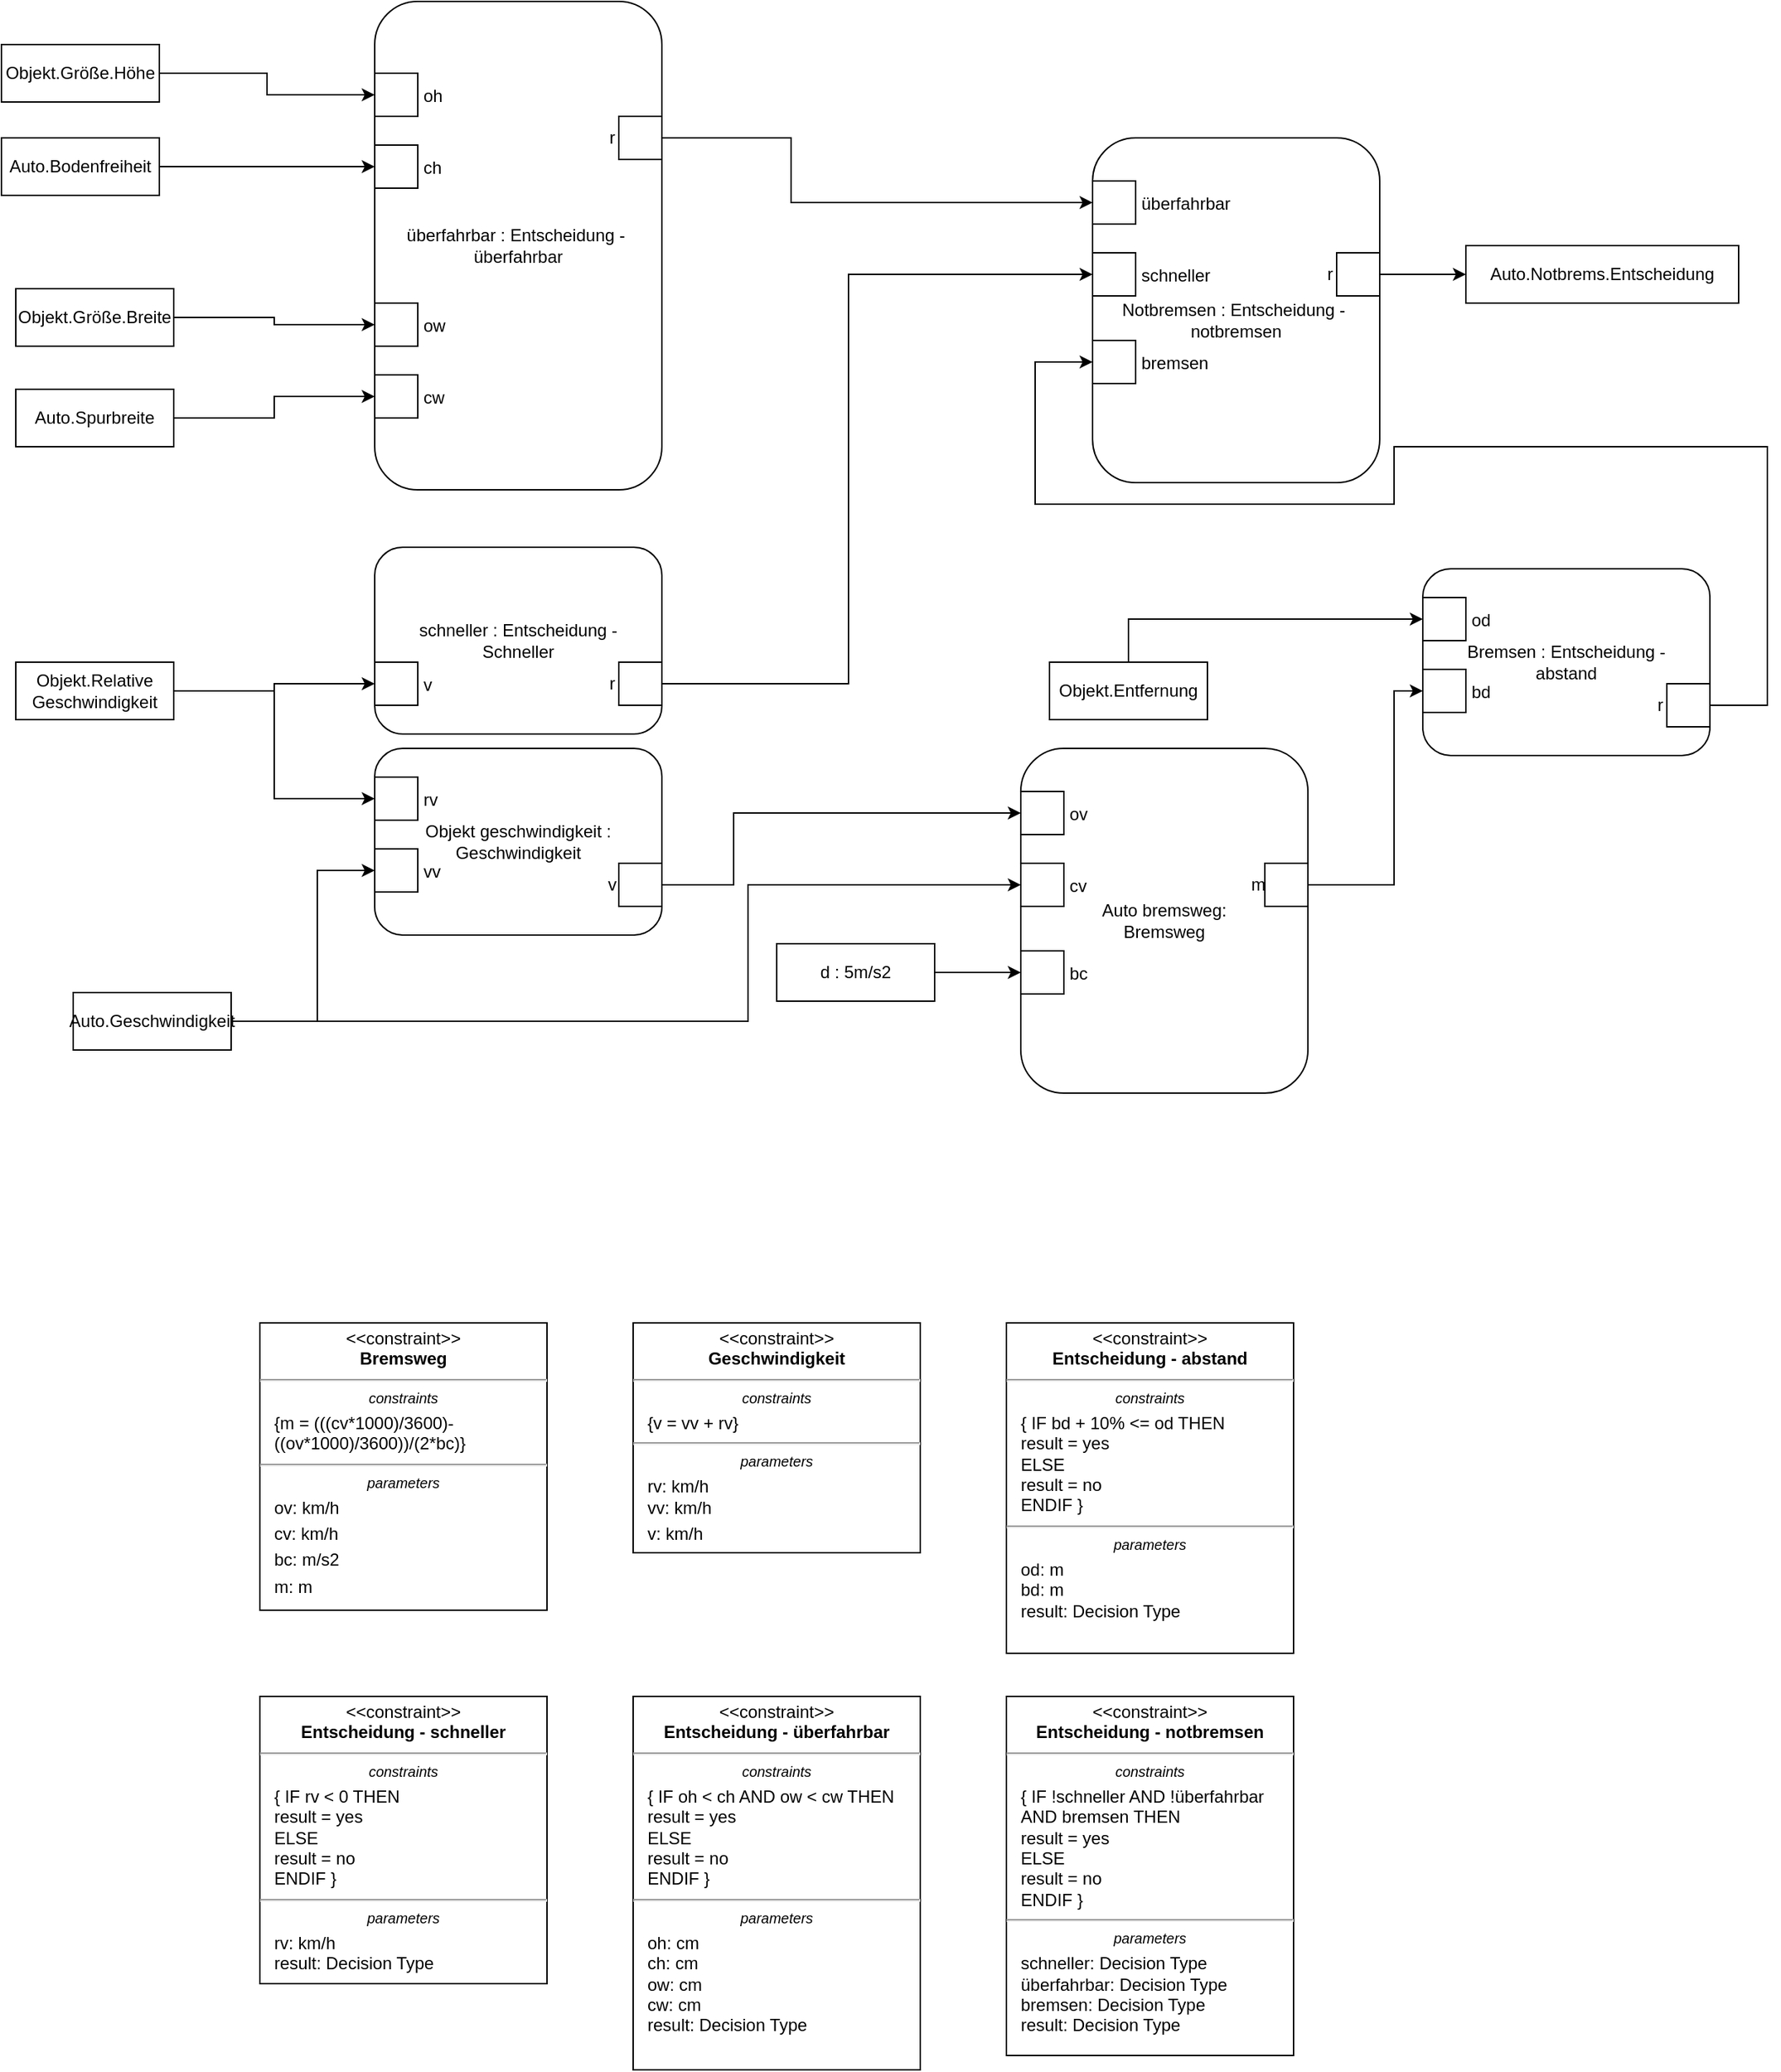 <mxfile version="22.1.7" type="device">
  <diagram name="Page-1" id="929967ad-93f9-6ef4-fab6-5d389245f69c">
    <mxGraphModel dx="1506" dy="973" grid="1" gridSize="10" guides="1" tooltips="1" connect="1" arrows="1" fold="1" page="1" pageScale="1.5" pageWidth="1169" pageHeight="826" background="none" math="0" shadow="0">
      <root>
        <mxCell id="0" style=";html=1;" />
        <mxCell id="1" style=";html=1;" parent="0" />
        <mxCell id="T8QVeg7aDXr-v9vp2et7-98" style="edgeStyle=orthogonalEdgeStyle;rounded=0;orthogonalLoop=1;jettySize=auto;html=1;" edge="1" parent="1" source="T8QVeg7aDXr-v9vp2et7-7" target="T8QVeg7aDXr-v9vp2et7-93">
          <mxGeometry relative="1" as="geometry">
            <Array as="points">
              <mxPoint x="1035" y="780" />
            </Array>
          </mxGeometry>
        </mxCell>
        <mxCell id="T8QVeg7aDXr-v9vp2et7-7" value="Objekt.Entfernung" style="rounded=0;whiteSpace=wrap;html=1;" vertex="1" parent="1">
          <mxGeometry x="980" y="810" width="110" height="40" as="geometry" />
        </mxCell>
        <mxCell id="T8QVeg7aDXr-v9vp2et7-55" style="edgeStyle=orthogonalEdgeStyle;rounded=0;orthogonalLoop=1;jettySize=auto;html=1;" edge="1" parent="1" source="T8QVeg7aDXr-v9vp2et7-8" target="T8QVeg7aDXr-v9vp2et7-47">
          <mxGeometry relative="1" as="geometry" />
        </mxCell>
        <mxCell id="T8QVeg7aDXr-v9vp2et7-8" value="Objekt.Größe.Höhe" style="rounded=0;whiteSpace=wrap;html=1;" vertex="1" parent="1">
          <mxGeometry x="250" y="380" width="110" height="40" as="geometry" />
        </mxCell>
        <mxCell id="T8QVeg7aDXr-v9vp2et7-63" style="edgeStyle=orthogonalEdgeStyle;rounded=0;orthogonalLoop=1;jettySize=auto;html=1;" edge="1" parent="1" source="T8QVeg7aDXr-v9vp2et7-9" target="T8QVeg7aDXr-v9vp2et7-60">
          <mxGeometry relative="1" as="geometry" />
        </mxCell>
        <mxCell id="T8QVeg7aDXr-v9vp2et7-120" style="edgeStyle=orthogonalEdgeStyle;rounded=0;orthogonalLoop=1;jettySize=auto;html=1;entryX=0;entryY=0.5;entryDx=0;entryDy=0;" edge="1" parent="1" source="T8QVeg7aDXr-v9vp2et7-9" target="T8QVeg7aDXr-v9vp2et7-66">
          <mxGeometry relative="1" as="geometry" />
        </mxCell>
        <mxCell id="T8QVeg7aDXr-v9vp2et7-9" value="Objekt.Relative&lt;br&gt;Geschwindigkeit" style="rounded=0;whiteSpace=wrap;html=1;" vertex="1" parent="1">
          <mxGeometry x="260" y="810" width="110" height="40" as="geometry" />
        </mxCell>
        <mxCell id="T8QVeg7aDXr-v9vp2et7-35" value="" style="group" vertex="1" connectable="0" parent="1">
          <mxGeometry x="960" y="870" width="200" height="240" as="geometry" />
        </mxCell>
        <mxCell id="T8QVeg7aDXr-v9vp2et7-36" value="Auto bremsweg:&lt;br&gt;Bremsweg" style="rounded=1;whiteSpace=wrap;html=1;" vertex="1" parent="T8QVeg7aDXr-v9vp2et7-35">
          <mxGeometry width="200" height="240" as="geometry" />
        </mxCell>
        <mxCell id="T8QVeg7aDXr-v9vp2et7-37" value="ov" style="fontStyle=0;labelPosition=right;verticalLabelPosition=middle;align=left;verticalAlign=middle;spacingLeft=2;" vertex="1" parent="T8QVeg7aDXr-v9vp2et7-35">
          <mxGeometry y="30" width="30" height="30" as="geometry" />
        </mxCell>
        <mxCell id="T8QVeg7aDXr-v9vp2et7-38" value="" style="fontStyle=0;labelPosition=right;verticalLabelPosition=middle;align=left;verticalAlign=middle;spacingLeft=2;flipH=0;flipV=1;direction=east;rotation=0;" vertex="1" parent="T8QVeg7aDXr-v9vp2et7-35">
          <mxGeometry x="170" y="80" width="30" height="30" as="geometry" />
        </mxCell>
        <mxCell id="T8QVeg7aDXr-v9vp2et7-39" value="m" style="text;html=1;align=center;verticalAlign=middle;resizable=0;points=[];autosize=1;strokeColor=none;fillColor=none;" vertex="1" parent="T8QVeg7aDXr-v9vp2et7-35">
          <mxGeometry x="150" y="80" width="30" height="30" as="geometry" />
        </mxCell>
        <mxCell id="T8QVeg7aDXr-v9vp2et7-83" value="cv" style="fontStyle=0;labelPosition=right;verticalLabelPosition=middle;align=left;verticalAlign=middle;spacingLeft=2;" vertex="1" parent="T8QVeg7aDXr-v9vp2et7-35">
          <mxGeometry y="80" width="30" height="30" as="geometry" />
        </mxCell>
        <mxCell id="T8QVeg7aDXr-v9vp2et7-86" value="bc" style="fontStyle=0;labelPosition=right;verticalLabelPosition=middle;align=left;verticalAlign=middle;spacingLeft=2;" vertex="1" parent="T8QVeg7aDXr-v9vp2et7-35">
          <mxGeometry y="141" width="30" height="30" as="geometry" />
        </mxCell>
        <mxCell id="T8QVeg7aDXr-v9vp2et7-56" style="edgeStyle=orthogonalEdgeStyle;rounded=0;orthogonalLoop=1;jettySize=auto;html=1;" edge="1" parent="1" source="T8QVeg7aDXr-v9vp2et7-42" target="T8QVeg7aDXr-v9vp2et7-51">
          <mxGeometry relative="1" as="geometry" />
        </mxCell>
        <mxCell id="T8QVeg7aDXr-v9vp2et7-42" value="Objekt.Größe.Breite" style="rounded=0;whiteSpace=wrap;html=1;" vertex="1" parent="1">
          <mxGeometry x="260" y="550" width="110" height="40" as="geometry" />
        </mxCell>
        <mxCell id="T8QVeg7aDXr-v9vp2et7-53" style="edgeStyle=orthogonalEdgeStyle;rounded=0;orthogonalLoop=1;jettySize=auto;html=1;" edge="1" parent="1" source="T8QVeg7aDXr-v9vp2et7-43" target="T8QVeg7aDXr-v9vp2et7-50">
          <mxGeometry relative="1" as="geometry">
            <Array as="points">
              <mxPoint x="410" y="465" />
              <mxPoint x="410" y="465" />
            </Array>
          </mxGeometry>
        </mxCell>
        <mxCell id="T8QVeg7aDXr-v9vp2et7-43" value="Auto.Bodenfreiheit" style="rounded=0;whiteSpace=wrap;html=1;" vertex="1" parent="1">
          <mxGeometry x="250" y="445" width="110" height="40" as="geometry" />
        </mxCell>
        <mxCell id="T8QVeg7aDXr-v9vp2et7-57" style="edgeStyle=orthogonalEdgeStyle;rounded=0;orthogonalLoop=1;jettySize=auto;html=1;" edge="1" parent="1" source="T8QVeg7aDXr-v9vp2et7-44" target="T8QVeg7aDXr-v9vp2et7-52">
          <mxGeometry relative="1" as="geometry" />
        </mxCell>
        <mxCell id="T8QVeg7aDXr-v9vp2et7-44" value="Auto.Spurbreite" style="rounded=0;whiteSpace=wrap;html=1;" vertex="1" parent="1">
          <mxGeometry x="260" y="620" width="110" height="40" as="geometry" />
        </mxCell>
        <mxCell id="T8QVeg7aDXr-v9vp2et7-45" value="" style="group" vertex="1" connectable="0" parent="1">
          <mxGeometry x="510" y="350" width="200" height="340" as="geometry" />
        </mxCell>
        <mxCell id="T8QVeg7aDXr-v9vp2et7-46" value="überfahrbar : Entscheidung -&amp;nbsp;&lt;br&gt;überfahrbar" style="rounded=1;whiteSpace=wrap;html=1;" vertex="1" parent="T8QVeg7aDXr-v9vp2et7-45">
          <mxGeometry width="200" height="340" as="geometry" />
        </mxCell>
        <mxCell id="T8QVeg7aDXr-v9vp2et7-47" value="oh" style="fontStyle=0;labelPosition=right;verticalLabelPosition=middle;align=left;verticalAlign=middle;spacingLeft=2;" vertex="1" parent="T8QVeg7aDXr-v9vp2et7-45">
          <mxGeometry y="50" width="30" height="30" as="geometry" />
        </mxCell>
        <mxCell id="T8QVeg7aDXr-v9vp2et7-48" value="" style="fontStyle=0;labelPosition=right;verticalLabelPosition=middle;align=left;verticalAlign=middle;spacingLeft=2;flipH=0;flipV=1;direction=east;rotation=0;" vertex="1" parent="T8QVeg7aDXr-v9vp2et7-45">
          <mxGeometry x="170" y="80" width="30" height="30" as="geometry" />
        </mxCell>
        <mxCell id="T8QVeg7aDXr-v9vp2et7-49" value="r" style="text;html=1;align=center;verticalAlign=middle;resizable=0;points=[];autosize=1;strokeColor=none;fillColor=none;" vertex="1" parent="T8QVeg7aDXr-v9vp2et7-45">
          <mxGeometry x="150" y="80" width="30" height="30" as="geometry" />
        </mxCell>
        <mxCell id="T8QVeg7aDXr-v9vp2et7-52" value="cw" style="fontStyle=0;labelPosition=right;verticalLabelPosition=middle;align=left;verticalAlign=middle;spacingLeft=2;" vertex="1" parent="T8QVeg7aDXr-v9vp2et7-45">
          <mxGeometry y="260" width="30" height="30" as="geometry" />
        </mxCell>
        <mxCell id="T8QVeg7aDXr-v9vp2et7-51" value="ow" style="fontStyle=0;labelPosition=right;verticalLabelPosition=middle;align=left;verticalAlign=middle;spacingLeft=2;" vertex="1" parent="T8QVeg7aDXr-v9vp2et7-45">
          <mxGeometry y="210" width="30" height="30" as="geometry" />
        </mxCell>
        <mxCell id="T8QVeg7aDXr-v9vp2et7-50" value="ch" style="fontStyle=0;labelPosition=right;verticalLabelPosition=middle;align=left;verticalAlign=middle;spacingLeft=2;" vertex="1" parent="T8QVeg7aDXr-v9vp2et7-45">
          <mxGeometry y="100" width="30" height="30" as="geometry" />
        </mxCell>
        <mxCell id="T8QVeg7aDXr-v9vp2et7-58" value="" style="group" vertex="1" connectable="0" parent="1">
          <mxGeometry x="510" y="730" width="200" height="130" as="geometry" />
        </mxCell>
        <mxCell id="T8QVeg7aDXr-v9vp2et7-59" value="schneller : Entscheidung -&lt;br&gt;Schneller" style="rounded=1;whiteSpace=wrap;html=1;" vertex="1" parent="T8QVeg7aDXr-v9vp2et7-58">
          <mxGeometry width="200" height="130" as="geometry" />
        </mxCell>
        <mxCell id="T8QVeg7aDXr-v9vp2et7-60" value="v" style="fontStyle=0;labelPosition=right;verticalLabelPosition=middle;align=left;verticalAlign=middle;spacingLeft=2;" vertex="1" parent="T8QVeg7aDXr-v9vp2et7-58">
          <mxGeometry y="80" width="30" height="30" as="geometry" />
        </mxCell>
        <mxCell id="T8QVeg7aDXr-v9vp2et7-61" value="" style="fontStyle=0;labelPosition=right;verticalLabelPosition=middle;align=left;verticalAlign=middle;spacingLeft=2;flipH=0;flipV=1;direction=east;rotation=0;" vertex="1" parent="T8QVeg7aDXr-v9vp2et7-58">
          <mxGeometry x="170" y="80" width="30" height="30" as="geometry" />
        </mxCell>
        <mxCell id="T8QVeg7aDXr-v9vp2et7-62" value="r" style="text;html=1;align=center;verticalAlign=middle;resizable=0;points=[];autosize=1;strokeColor=none;fillColor=none;" vertex="1" parent="T8QVeg7aDXr-v9vp2et7-58">
          <mxGeometry x="150" y="80" width="30" height="30" as="geometry" />
        </mxCell>
        <mxCell id="T8QVeg7aDXr-v9vp2et7-64" value="" style="group" vertex="1" connectable="0" parent="1">
          <mxGeometry x="510" y="870" width="200" height="130" as="geometry" />
        </mxCell>
        <mxCell id="T8QVeg7aDXr-v9vp2et7-65" value="Objekt geschwindigkeit :&lt;br&gt;Geschwindigkeit" style="rounded=1;whiteSpace=wrap;html=1;" vertex="1" parent="T8QVeg7aDXr-v9vp2et7-64">
          <mxGeometry width="200" height="130" as="geometry" />
        </mxCell>
        <mxCell id="T8QVeg7aDXr-v9vp2et7-66" value="rv" style="fontStyle=0;labelPosition=right;verticalLabelPosition=middle;align=left;verticalAlign=middle;spacingLeft=2;" vertex="1" parent="T8QVeg7aDXr-v9vp2et7-64">
          <mxGeometry y="20" width="30" height="30" as="geometry" />
        </mxCell>
        <mxCell id="T8QVeg7aDXr-v9vp2et7-67" value="" style="fontStyle=0;labelPosition=right;verticalLabelPosition=middle;align=left;verticalAlign=middle;spacingLeft=2;flipH=0;flipV=1;direction=east;rotation=0;" vertex="1" parent="T8QVeg7aDXr-v9vp2et7-64">
          <mxGeometry x="170" y="80" width="30" height="30" as="geometry" />
        </mxCell>
        <mxCell id="T8QVeg7aDXr-v9vp2et7-68" value="v" style="text;html=1;align=center;verticalAlign=middle;resizable=0;points=[];autosize=1;strokeColor=none;fillColor=none;" vertex="1" parent="T8QVeg7aDXr-v9vp2et7-64">
          <mxGeometry x="150" y="80" width="30" height="30" as="geometry" />
        </mxCell>
        <mxCell id="T8QVeg7aDXr-v9vp2et7-74" value="vv" style="fontStyle=0;labelPosition=right;verticalLabelPosition=middle;align=left;verticalAlign=middle;spacingLeft=2;" vertex="1" parent="T8QVeg7aDXr-v9vp2et7-64">
          <mxGeometry y="70" width="30" height="30" as="geometry" />
        </mxCell>
        <mxCell id="T8QVeg7aDXr-v9vp2et7-76" style="edgeStyle=orthogonalEdgeStyle;rounded=0;orthogonalLoop=1;jettySize=auto;html=1;" edge="1" parent="1" source="T8QVeg7aDXr-v9vp2et7-75" target="T8QVeg7aDXr-v9vp2et7-74">
          <mxGeometry relative="1" as="geometry">
            <Array as="points">
              <mxPoint x="470" y="1060" />
              <mxPoint x="470" y="955" />
            </Array>
          </mxGeometry>
        </mxCell>
        <mxCell id="T8QVeg7aDXr-v9vp2et7-87" style="edgeStyle=orthogonalEdgeStyle;rounded=0;orthogonalLoop=1;jettySize=auto;html=1;entryX=0;entryY=0.5;entryDx=0;entryDy=0;" edge="1" parent="1" source="T8QVeg7aDXr-v9vp2et7-75" target="T8QVeg7aDXr-v9vp2et7-83">
          <mxGeometry relative="1" as="geometry">
            <Array as="points">
              <mxPoint x="770" y="1060" />
              <mxPoint x="770" y="965" />
            </Array>
          </mxGeometry>
        </mxCell>
        <mxCell id="T8QVeg7aDXr-v9vp2et7-75" value="Auto.Geschwindigkeit" style="rounded=0;whiteSpace=wrap;html=1;" vertex="1" parent="1">
          <mxGeometry x="300" y="1040" width="110" height="40" as="geometry" />
        </mxCell>
        <mxCell id="T8QVeg7aDXr-v9vp2et7-77" style="edgeStyle=orthogonalEdgeStyle;rounded=0;orthogonalLoop=1;jettySize=auto;html=1;" edge="1" parent="1" source="T8QVeg7aDXr-v9vp2et7-67" target="T8QVeg7aDXr-v9vp2et7-37">
          <mxGeometry relative="1" as="geometry">
            <Array as="points">
              <mxPoint x="760" y="965" />
              <mxPoint x="760" y="915" />
            </Array>
          </mxGeometry>
        </mxCell>
        <mxCell id="T8QVeg7aDXr-v9vp2et7-90" style="edgeStyle=orthogonalEdgeStyle;rounded=0;orthogonalLoop=1;jettySize=auto;html=1;" edge="1" parent="1" source="T8QVeg7aDXr-v9vp2et7-89" target="T8QVeg7aDXr-v9vp2et7-86">
          <mxGeometry relative="1" as="geometry">
            <Array as="points">
              <mxPoint x="910" y="1026" />
              <mxPoint x="910" y="1026" />
            </Array>
          </mxGeometry>
        </mxCell>
        <mxCell id="T8QVeg7aDXr-v9vp2et7-89" value="d : 5m/s2" style="rounded=0;whiteSpace=wrap;html=1;" vertex="1" parent="1">
          <mxGeometry x="790" y="1006" width="110" height="40" as="geometry" />
        </mxCell>
        <mxCell id="T8QVeg7aDXr-v9vp2et7-91" value="" style="group" vertex="1" connectable="0" parent="1">
          <mxGeometry x="1240" y="745" width="200" height="130" as="geometry" />
        </mxCell>
        <mxCell id="T8QVeg7aDXr-v9vp2et7-92" value="Bremsen : Entscheidung -&lt;br&gt;abstand" style="rounded=1;whiteSpace=wrap;html=1;" vertex="1" parent="T8QVeg7aDXr-v9vp2et7-91">
          <mxGeometry width="200" height="130" as="geometry" />
        </mxCell>
        <mxCell id="T8QVeg7aDXr-v9vp2et7-93" value="od" style="fontStyle=0;labelPosition=right;verticalLabelPosition=middle;align=left;verticalAlign=middle;spacingLeft=2;" vertex="1" parent="T8QVeg7aDXr-v9vp2et7-91">
          <mxGeometry y="20" width="30" height="30" as="geometry" />
        </mxCell>
        <mxCell id="T8QVeg7aDXr-v9vp2et7-94" value="" style="fontStyle=0;labelPosition=right;verticalLabelPosition=middle;align=left;verticalAlign=middle;spacingLeft=2;flipH=0;flipV=1;direction=east;rotation=0;" vertex="1" parent="T8QVeg7aDXr-v9vp2et7-91">
          <mxGeometry x="170" y="80" width="30" height="30" as="geometry" />
        </mxCell>
        <mxCell id="T8QVeg7aDXr-v9vp2et7-95" value="r" style="text;html=1;align=center;verticalAlign=middle;resizable=0;points=[];autosize=1;strokeColor=none;fillColor=none;" vertex="1" parent="T8QVeg7aDXr-v9vp2et7-91">
          <mxGeometry x="150" y="80" width="30" height="30" as="geometry" />
        </mxCell>
        <mxCell id="T8QVeg7aDXr-v9vp2et7-96" value="bd" style="fontStyle=0;labelPosition=right;verticalLabelPosition=middle;align=left;verticalAlign=middle;spacingLeft=2;" vertex="1" parent="T8QVeg7aDXr-v9vp2et7-91">
          <mxGeometry y="70" width="30" height="30" as="geometry" />
        </mxCell>
        <mxCell id="T8QVeg7aDXr-v9vp2et7-97" style="edgeStyle=orthogonalEdgeStyle;rounded=0;orthogonalLoop=1;jettySize=auto;html=1;" edge="1" parent="1" source="T8QVeg7aDXr-v9vp2et7-38" target="T8QVeg7aDXr-v9vp2et7-96">
          <mxGeometry relative="1" as="geometry">
            <Array as="points">
              <mxPoint x="1220" y="965" />
              <mxPoint x="1220" y="830" />
            </Array>
          </mxGeometry>
        </mxCell>
        <mxCell id="T8QVeg7aDXr-v9vp2et7-108" value="" style="group" vertex="1" connectable="0" parent="1">
          <mxGeometry x="1010" y="445" width="200" height="240" as="geometry" />
        </mxCell>
        <mxCell id="T8QVeg7aDXr-v9vp2et7-109" value="&lt;br&gt;Notbremsen : Entscheidung -&amp;nbsp;&lt;br&gt;notbremsen" style="rounded=1;whiteSpace=wrap;html=1;" vertex="1" parent="T8QVeg7aDXr-v9vp2et7-108">
          <mxGeometry width="200" height="240" as="geometry" />
        </mxCell>
        <mxCell id="T8QVeg7aDXr-v9vp2et7-110" value="überfahrbar" style="fontStyle=0;labelPosition=right;verticalLabelPosition=middle;align=left;verticalAlign=middle;spacingLeft=2;" vertex="1" parent="T8QVeg7aDXr-v9vp2et7-108">
          <mxGeometry y="30" width="30" height="30" as="geometry" />
        </mxCell>
        <mxCell id="T8QVeg7aDXr-v9vp2et7-111" value="" style="fontStyle=0;labelPosition=right;verticalLabelPosition=middle;align=left;verticalAlign=middle;spacingLeft=2;flipH=0;flipV=1;direction=east;rotation=0;" vertex="1" parent="T8QVeg7aDXr-v9vp2et7-108">
          <mxGeometry x="170" y="80" width="30" height="30" as="geometry" />
        </mxCell>
        <mxCell id="T8QVeg7aDXr-v9vp2et7-112" value="r" style="text;html=1;align=center;verticalAlign=middle;resizable=0;points=[];autosize=1;strokeColor=none;fillColor=none;" vertex="1" parent="T8QVeg7aDXr-v9vp2et7-108">
          <mxGeometry x="150" y="80" width="30" height="30" as="geometry" />
        </mxCell>
        <mxCell id="T8QVeg7aDXr-v9vp2et7-113" value="schneller" style="fontStyle=0;labelPosition=right;verticalLabelPosition=middle;align=left;verticalAlign=middle;spacingLeft=2;" vertex="1" parent="T8QVeg7aDXr-v9vp2et7-108">
          <mxGeometry y="80" width="30" height="30" as="geometry" />
        </mxCell>
        <mxCell id="T8QVeg7aDXr-v9vp2et7-114" value="bremsen" style="fontStyle=0;labelPosition=right;verticalLabelPosition=middle;align=left;verticalAlign=middle;spacingLeft=2;" vertex="1" parent="T8QVeg7aDXr-v9vp2et7-108">
          <mxGeometry y="141" width="30" height="30" as="geometry" />
        </mxCell>
        <mxCell id="T8QVeg7aDXr-v9vp2et7-115" style="edgeStyle=orthogonalEdgeStyle;rounded=0;orthogonalLoop=1;jettySize=auto;html=1;" edge="1" parent="1" source="T8QVeg7aDXr-v9vp2et7-94" target="T8QVeg7aDXr-v9vp2et7-114">
          <mxGeometry relative="1" as="geometry">
            <Array as="points">
              <mxPoint x="1480" y="840" />
              <mxPoint x="1480" y="660" />
              <mxPoint x="1220" y="660" />
              <mxPoint x="1220" y="700" />
              <mxPoint x="970" y="700" />
              <mxPoint x="970" y="601" />
            </Array>
          </mxGeometry>
        </mxCell>
        <mxCell id="T8QVeg7aDXr-v9vp2et7-116" style="edgeStyle=orthogonalEdgeStyle;rounded=0;orthogonalLoop=1;jettySize=auto;html=1;" edge="1" parent="1" source="T8QVeg7aDXr-v9vp2et7-61" target="T8QVeg7aDXr-v9vp2et7-113">
          <mxGeometry relative="1" as="geometry">
            <Array as="points">
              <mxPoint x="840" y="825" />
              <mxPoint x="840" y="540" />
            </Array>
          </mxGeometry>
        </mxCell>
        <mxCell id="T8QVeg7aDXr-v9vp2et7-117" style="edgeStyle=orthogonalEdgeStyle;rounded=0;orthogonalLoop=1;jettySize=auto;html=1;" edge="1" parent="1" source="T8QVeg7aDXr-v9vp2et7-48" target="T8QVeg7aDXr-v9vp2et7-110">
          <mxGeometry relative="1" as="geometry">
            <Array as="points">
              <mxPoint x="800" y="445" />
              <mxPoint x="800" y="490" />
            </Array>
          </mxGeometry>
        </mxCell>
        <mxCell id="T8QVeg7aDXr-v9vp2et7-118" value="Auto.Notbrems.Entscheidung" style="rounded=0;whiteSpace=wrap;html=1;" vertex="1" parent="1">
          <mxGeometry x="1270" y="520" width="190" height="40" as="geometry" />
        </mxCell>
        <mxCell id="T8QVeg7aDXr-v9vp2et7-119" style="edgeStyle=orthogonalEdgeStyle;rounded=0;orthogonalLoop=1;jettySize=auto;html=1;" edge="1" parent="1" source="T8QVeg7aDXr-v9vp2et7-111" target="T8QVeg7aDXr-v9vp2et7-118">
          <mxGeometry relative="1" as="geometry" />
        </mxCell>
        <mxCell id="T8QVeg7aDXr-v9vp2et7-121" value="&lt;p style=&quot;margin:0px;margin-top:4px;text-align:center;&quot;&gt;&amp;lt;&amp;lt;constraint&amp;gt;&amp;gt;&lt;br&gt;&lt;b&gt;Entscheidung - schneller&lt;/b&gt;&lt;/p&gt;&lt;hr&gt;&lt;p style=&quot;font-size:10px;margin:0px;margin-top:4px;text-align:center;&quot;&gt;&lt;i&gt;constraints&lt;/i&gt;&lt;/p&gt;&lt;p style=&quot;margin:0px;margin-top:4px;margin-left:10px;text-align:left;&quot;&gt;{ IF rv &amp;lt; 0 THEN&lt;br&gt;&lt;span style=&quot;background-color: initial;&quot;&gt;result = yes&lt;br&gt;&lt;/span&gt;&lt;span style=&quot;background-color: initial;&quot;&gt;ELSE&amp;nbsp;&lt;br&gt;&lt;/span&gt;&lt;span style=&quot;background-color: initial;&quot;&gt;result = no&lt;br&gt;&lt;/span&gt;&lt;span style=&quot;background-color: initial;&quot;&gt;ENDIF }&lt;/span&gt;&lt;/p&gt;&lt;hr&gt;&lt;p style=&quot;font-size:10px;margin:0px;margin-top:4px;text-align:center;&quot;&gt;&lt;i&gt;parameters&lt;/i&gt;&lt;/p&gt;&lt;p style=&quot;margin:0px;margin-top:4px;margin-left:10px;text-align:left;&quot;&gt;rv: km/h&lt;br&gt;result: Decision Type&lt;/p&gt;" style="shape=rect;html=1;overflow=fill;whiteSpace=wrap;" vertex="1" parent="1">
          <mxGeometry x="430" y="1530" width="200" height="200" as="geometry" />
        </mxCell>
        <mxCell id="T8QVeg7aDXr-v9vp2et7-122" value="&lt;p style=&quot;margin:0px;margin-top:4px;text-align:center;&quot;&gt;&amp;lt;&amp;lt;constraint&amp;gt;&amp;gt;&lt;br&gt;&lt;b&gt;Bremsweg&lt;/b&gt;&lt;/p&gt;&lt;hr&gt;&lt;p style=&quot;font-size:10px;margin:0px;margin-top:4px;text-align:center;&quot;&gt;&lt;i&gt;constraints&lt;/i&gt;&lt;/p&gt;&lt;p style=&quot;margin:0px;margin-top:4px;margin-left:10px;text-align:left;&quot;&gt;{m = (((cv*1000)/3600)-((ov*1000)/3600))/(2*bc)}&lt;br&gt;&lt;/p&gt;&lt;hr&gt;&lt;p style=&quot;font-size:10px;margin:0px;margin-top:4px;text-align:center;&quot;&gt;&lt;i&gt;parameters&lt;/i&gt;&lt;/p&gt;&lt;p style=&quot;margin:0px;margin-top:4px;margin-left:10px;text-align:left;&quot;&gt;ov: km/h&lt;/p&gt;&lt;p style=&quot;margin:0px;margin-top:4px;margin-left:10px;text-align:left;&quot;&gt;cv: km/h&lt;/p&gt;&lt;p style=&quot;margin:0px;margin-top:4px;margin-left:10px;text-align:left;&quot;&gt;bc: m/s2&lt;/p&gt;&lt;p style=&quot;margin:0px;margin-top:4px;margin-left:10px;text-align:left;&quot;&gt;m: m&lt;/p&gt;" style="shape=rect;html=1;overflow=fill;whiteSpace=wrap;" vertex="1" parent="1">
          <mxGeometry x="430" y="1270.0" width="200" height="200" as="geometry" />
        </mxCell>
        <mxCell id="T8QVeg7aDXr-v9vp2et7-124" value="&lt;p style=&quot;margin:0px;margin-top:4px;text-align:center;&quot;&gt;&amp;lt;&amp;lt;constraint&amp;gt;&amp;gt;&lt;br&gt;&lt;b style=&quot;border-color: var(--border-color);&quot;&gt;Entscheidung - überfahrbar&lt;/b&gt;&lt;/p&gt;&lt;hr&gt;&lt;p style=&quot;font-size:10px;margin:0px;margin-top:4px;text-align:center;&quot;&gt;&lt;i&gt;constraints&lt;/i&gt;&lt;/p&gt;&lt;p style=&quot;margin:0px;margin-top:4px;margin-left:10px;text-align:left;&quot;&gt;{ IF oh &amp;lt; ch AND ow &amp;lt; cw THEN&lt;br&gt;&lt;span style=&quot;background-color: initial;&quot;&gt;result = yes&lt;br&gt;&lt;/span&gt;&lt;span style=&quot;background-color: initial;&quot;&gt;ELSE&lt;br&gt;&lt;/span&gt;&lt;span style=&quot;background-color: initial;&quot;&gt;result = no&lt;br&gt;&lt;/span&gt;&lt;span style=&quot;background-color: initial;&quot;&gt;ENDIF }&lt;/span&gt;&lt;/p&gt;&lt;hr&gt;&lt;p style=&quot;font-size:10px;margin:0px;margin-top:4px;text-align:center;&quot;&gt;&lt;i&gt;parameters&lt;/i&gt;&lt;/p&gt;&lt;p style=&quot;margin:0px;margin-top:4px;margin-left:10px;text-align:left;&quot;&gt;oh: cm&lt;br&gt;ch: cm&lt;br&gt;ow: cm&lt;br&gt;cw: cm&lt;br&gt;&lt;span style=&quot;background-color: initial;&quot;&gt;result: Decision Type&lt;/span&gt;&lt;/p&gt;" style="shape=rect;html=1;overflow=fill;whiteSpace=wrap;" vertex="1" parent="1">
          <mxGeometry x="690" y="1530" width="200" height="260" as="geometry" />
        </mxCell>
        <mxCell id="T8QVeg7aDXr-v9vp2et7-126" value="&lt;p style=&quot;margin:0px;margin-top:4px;text-align:center;&quot;&gt;&amp;lt;&amp;lt;constraint&amp;gt;&amp;gt;&lt;br&gt;&lt;b&gt;Geschwindigkeit&lt;/b&gt;&lt;/p&gt;&lt;hr&gt;&lt;p style=&quot;font-size:10px;margin:0px;margin-top:4px;text-align:center;&quot;&gt;&lt;i&gt;constraints&lt;/i&gt;&lt;/p&gt;&lt;p style=&quot;margin:0px;margin-top:4px;margin-left:10px;text-align:left;&quot;&gt;{v = vv + rv}&lt;br&gt;&lt;/p&gt;&lt;hr&gt;&lt;p style=&quot;font-size:10px;margin:0px;margin-top:4px;text-align:center;&quot;&gt;&lt;i&gt;parameters&lt;/i&gt;&lt;/p&gt;&lt;p style=&quot;margin:0px;margin-top:4px;margin-left:10px;text-align:left;&quot;&gt;rv: km/h&lt;br&gt;vv: km/h&lt;/p&gt;&lt;p style=&quot;margin:0px;margin-top:4px;margin-left:10px;text-align:left;&quot;&gt;v: km/h&lt;/p&gt;" style="shape=rect;html=1;overflow=fill;whiteSpace=wrap;" vertex="1" parent="1">
          <mxGeometry x="690" y="1270.0" width="200" height="160" as="geometry" />
        </mxCell>
        <mxCell id="T8QVeg7aDXr-v9vp2et7-127" value="&lt;p style=&quot;margin:0px;margin-top:4px;text-align:center;&quot;&gt;&amp;lt;&amp;lt;constraint&amp;gt;&amp;gt;&lt;br&gt;&lt;b style=&quot;border-color: var(--border-color);&quot;&gt;Entscheidung - notbremsen&lt;/b&gt;&lt;/p&gt;&lt;hr&gt;&lt;p style=&quot;font-size:10px;margin:0px;margin-top:4px;text-align:center;&quot;&gt;&lt;i&gt;constraints&lt;/i&gt;&lt;/p&gt;&lt;p style=&quot;margin:0px;margin-top:4px;margin-left:10px;text-align:left;&quot;&gt;{ IF !schneller AND !überfahrbar AND bremsen THEN&lt;br&gt;&lt;span style=&quot;background-color: initial;&quot;&gt;result = yes&lt;br&gt;&lt;/span&gt;&lt;span style=&quot;background-color: initial;&quot;&gt;ELSE&lt;br&gt;&lt;/span&gt;&lt;span style=&quot;background-color: initial;&quot;&gt;result = no&lt;br&gt;&lt;/span&gt;&lt;span style=&quot;background-color: initial;&quot;&gt;ENDIF }&lt;/span&gt;&lt;/p&gt;&lt;hr&gt;&lt;p style=&quot;font-size:10px;margin:0px;margin-top:4px;text-align:center;&quot;&gt;&lt;i&gt;parameters&lt;/i&gt;&lt;/p&gt;&lt;p style=&quot;margin:0px;margin-top:4px;margin-left:10px;text-align:left;&quot;&gt;schneller: Decision Type&lt;br&gt;überfahrbar: Decision Type&lt;br&gt;bremsen: Decision Type&lt;br&gt;&lt;span style=&quot;background-color: initial;&quot;&gt;result: Decision Type&lt;/span&gt;&lt;/p&gt;" style="shape=rect;html=1;overflow=fill;whiteSpace=wrap;" vertex="1" parent="1">
          <mxGeometry x="950" y="1530" width="200" height="250" as="geometry" />
        </mxCell>
        <mxCell id="T8QVeg7aDXr-v9vp2et7-128" value="&lt;p style=&quot;margin:0px;margin-top:4px;text-align:center;&quot;&gt;&amp;lt;&amp;lt;constraint&amp;gt;&amp;gt;&lt;br&gt;&lt;b style=&quot;border-color: var(--border-color);&quot;&gt;Entscheidung - abstand&lt;/b&gt;&lt;/p&gt;&lt;hr&gt;&lt;p style=&quot;font-size:10px;margin:0px;margin-top:4px;text-align:center;&quot;&gt;&lt;i&gt;constraints&lt;/i&gt;&lt;/p&gt;&lt;p style=&quot;margin:0px;margin-top:4px;margin-left:10px;text-align:left;&quot;&gt;{ IF bd + 10% &amp;lt;= od THEN&lt;br&gt;&lt;span style=&quot;background-color: initial;&quot;&gt;result = yes&lt;br&gt;&lt;/span&gt;&lt;span style=&quot;background-color: initial;&quot;&gt;ELSE&lt;br&gt;&lt;/span&gt;&lt;span style=&quot;background-color: initial;&quot;&gt;result = no&lt;br&gt;&lt;/span&gt;&lt;span style=&quot;background-color: initial;&quot;&gt;ENDIF }&lt;/span&gt;&lt;/p&gt;&lt;hr&gt;&lt;p style=&quot;font-size:10px;margin:0px;margin-top:4px;text-align:center;&quot;&gt;&lt;i&gt;parameters&lt;/i&gt;&lt;/p&gt;&lt;p style=&quot;margin:0px;margin-top:4px;margin-left:10px;text-align:left;&quot;&gt;od: m&lt;br&gt;bd: m&lt;br&gt;result: Decision Type&lt;/p&gt;" style="shape=rect;html=1;overflow=fill;whiteSpace=wrap;" vertex="1" parent="1">
          <mxGeometry x="950" y="1270.0" width="200" height="230" as="geometry" />
        </mxCell>
      </root>
    </mxGraphModel>
  </diagram>
</mxfile>
